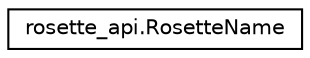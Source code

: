 digraph "Graphical Class Hierarchy"
{
  edge [fontname="Helvetica",fontsize="10",labelfontname="Helvetica",labelfontsize="10"];
  node [fontname="Helvetica",fontsize="10",shape=record];
  rankdir="LR";
  Node0 [label="rosette_api.RosetteName",height=0.2,width=0.4,color="black", fillcolor="white", style="filled",URL="$classrosette__api_1_1_rosette_name.html"];
}
